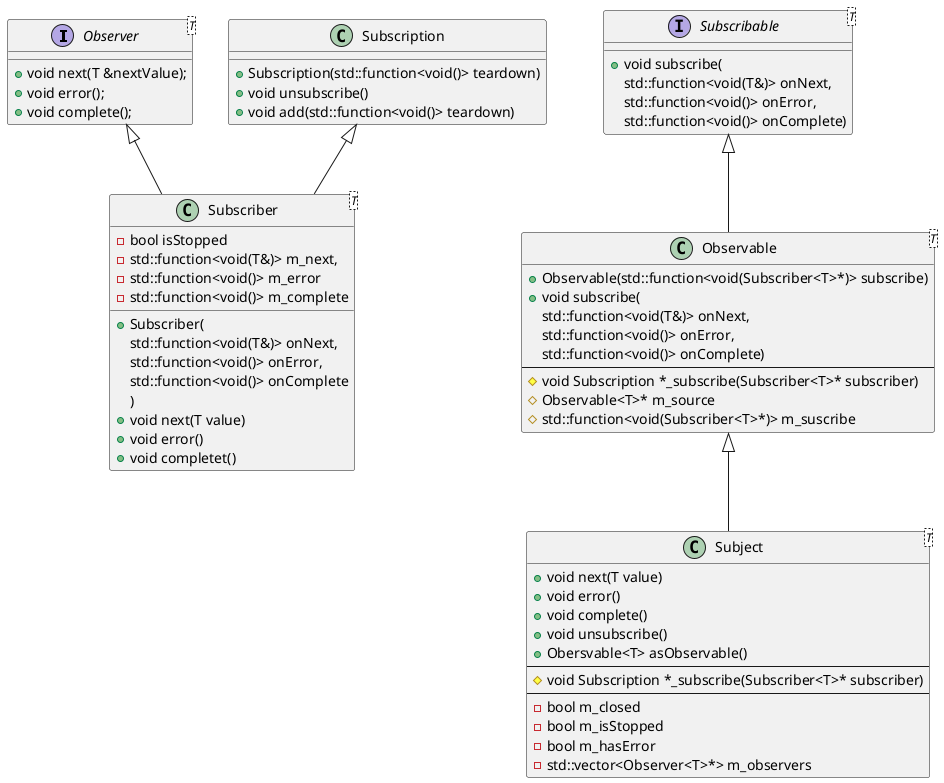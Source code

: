 @startuml classes

interface Observer<T>
interface Subscribable<T>

class Observable<T>
class Subject<T>
class Subscriber<T>
class Subscription

Observer <|-- Subscriber
Subscription <|-- Subscriber

Subscribable <|-- Observable
Observable <|-- Subject

interface Observer {
    +void next(T &nextValue);
    +void error();
    +void complete();
}

interface Subscribable {
    +void subscribe(
        std::function<void(T&)> onNext,
        std::function<void()> onError,
        std::function<void()> onComplete)
}

class Subscription {
    +Subscription(std::function<void()> teardown)
    +void unsubscribe()
    +void add(std::function<void()> teardown)
}

class Subscriber {
    +Subscriber(
        std::function<void(T&)> onNext,
        std::function<void()> onError,
        std::function<void()> onComplete
    )
    +void next(T value)
    +void error()
    +void completet()

    -bool isStopped
    -{field} std::function<void(T&)> m_next,
    -{field} std::function<void()> m_error
    -{field} std::function<void()> m_complete
}

class Observable {
    +Observable(std::function<void(Subscriber<T>*)> subscribe)
    +void subscribe(
        std::function<void(T&)> onNext,
        std::function<void()> onError,
        std::function<void()> onComplete)
    ---
    #void Subscription *_subscribe(Subscriber<T>* subscriber)
    #Observable<T>* m_source
    #{field} std::function<void(Subscriber<T>*)> m_suscribe
}

class Subject {
    +void next(T value)
    +void error()
    +void complete()
    +void unsubscribe()
    +Obersvable<T> asObservable()
    ---
    #void Subscription *_subscribe(Subscriber<T>* subscriber)
    ---
    -bool m_closed
    -bool m_isStopped
    -bool m_hasError
    -std::vector<Observer<T>*> m_observers
}

@enduml